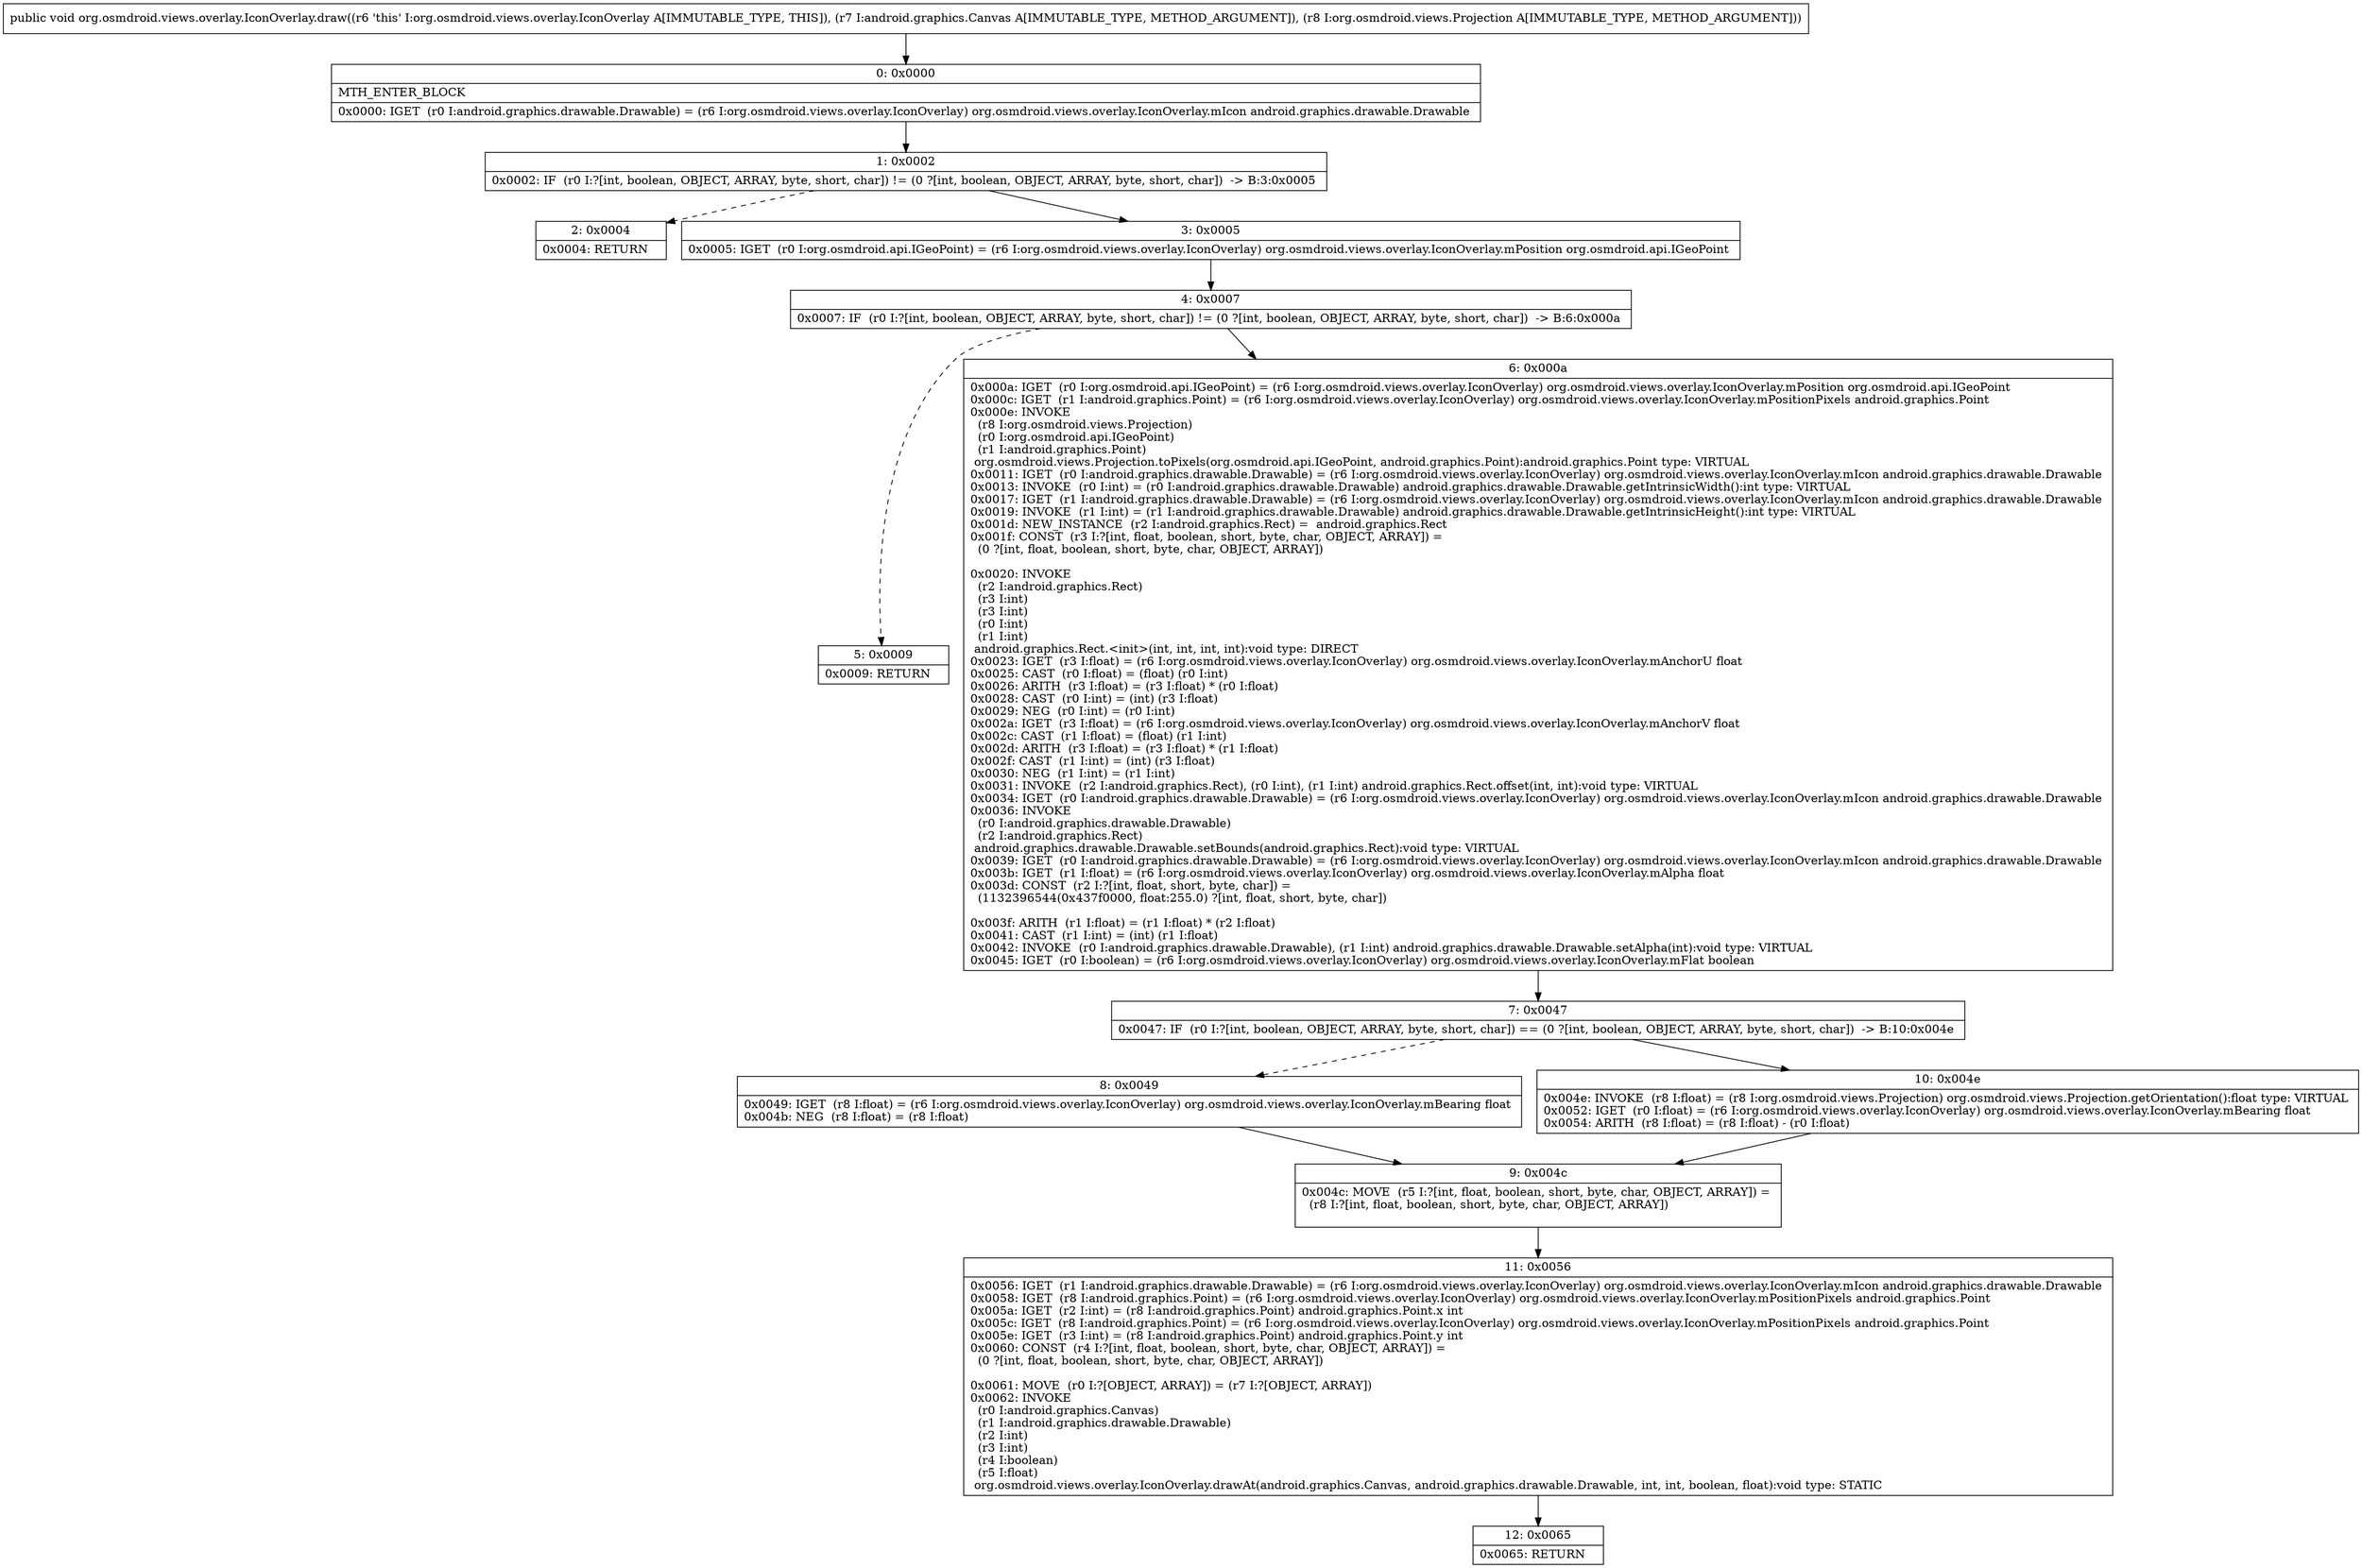digraph "CFG fororg.osmdroid.views.overlay.IconOverlay.draw(Landroid\/graphics\/Canvas;Lorg\/osmdroid\/views\/Projection;)V" {
Node_0 [shape=record,label="{0\:\ 0x0000|MTH_ENTER_BLOCK\l|0x0000: IGET  (r0 I:android.graphics.drawable.Drawable) = (r6 I:org.osmdroid.views.overlay.IconOverlay) org.osmdroid.views.overlay.IconOverlay.mIcon android.graphics.drawable.Drawable \l}"];
Node_1 [shape=record,label="{1\:\ 0x0002|0x0002: IF  (r0 I:?[int, boolean, OBJECT, ARRAY, byte, short, char]) != (0 ?[int, boolean, OBJECT, ARRAY, byte, short, char])  \-\> B:3:0x0005 \l}"];
Node_2 [shape=record,label="{2\:\ 0x0004|0x0004: RETURN   \l}"];
Node_3 [shape=record,label="{3\:\ 0x0005|0x0005: IGET  (r0 I:org.osmdroid.api.IGeoPoint) = (r6 I:org.osmdroid.views.overlay.IconOverlay) org.osmdroid.views.overlay.IconOverlay.mPosition org.osmdroid.api.IGeoPoint \l}"];
Node_4 [shape=record,label="{4\:\ 0x0007|0x0007: IF  (r0 I:?[int, boolean, OBJECT, ARRAY, byte, short, char]) != (0 ?[int, boolean, OBJECT, ARRAY, byte, short, char])  \-\> B:6:0x000a \l}"];
Node_5 [shape=record,label="{5\:\ 0x0009|0x0009: RETURN   \l}"];
Node_6 [shape=record,label="{6\:\ 0x000a|0x000a: IGET  (r0 I:org.osmdroid.api.IGeoPoint) = (r6 I:org.osmdroid.views.overlay.IconOverlay) org.osmdroid.views.overlay.IconOverlay.mPosition org.osmdroid.api.IGeoPoint \l0x000c: IGET  (r1 I:android.graphics.Point) = (r6 I:org.osmdroid.views.overlay.IconOverlay) org.osmdroid.views.overlay.IconOverlay.mPositionPixels android.graphics.Point \l0x000e: INVOKE  \l  (r8 I:org.osmdroid.views.Projection)\l  (r0 I:org.osmdroid.api.IGeoPoint)\l  (r1 I:android.graphics.Point)\l org.osmdroid.views.Projection.toPixels(org.osmdroid.api.IGeoPoint, android.graphics.Point):android.graphics.Point type: VIRTUAL \l0x0011: IGET  (r0 I:android.graphics.drawable.Drawable) = (r6 I:org.osmdroid.views.overlay.IconOverlay) org.osmdroid.views.overlay.IconOverlay.mIcon android.graphics.drawable.Drawable \l0x0013: INVOKE  (r0 I:int) = (r0 I:android.graphics.drawable.Drawable) android.graphics.drawable.Drawable.getIntrinsicWidth():int type: VIRTUAL \l0x0017: IGET  (r1 I:android.graphics.drawable.Drawable) = (r6 I:org.osmdroid.views.overlay.IconOverlay) org.osmdroid.views.overlay.IconOverlay.mIcon android.graphics.drawable.Drawable \l0x0019: INVOKE  (r1 I:int) = (r1 I:android.graphics.drawable.Drawable) android.graphics.drawable.Drawable.getIntrinsicHeight():int type: VIRTUAL \l0x001d: NEW_INSTANCE  (r2 I:android.graphics.Rect) =  android.graphics.Rect \l0x001f: CONST  (r3 I:?[int, float, boolean, short, byte, char, OBJECT, ARRAY]) = \l  (0 ?[int, float, boolean, short, byte, char, OBJECT, ARRAY])\l \l0x0020: INVOKE  \l  (r2 I:android.graphics.Rect)\l  (r3 I:int)\l  (r3 I:int)\l  (r0 I:int)\l  (r1 I:int)\l android.graphics.Rect.\<init\>(int, int, int, int):void type: DIRECT \l0x0023: IGET  (r3 I:float) = (r6 I:org.osmdroid.views.overlay.IconOverlay) org.osmdroid.views.overlay.IconOverlay.mAnchorU float \l0x0025: CAST  (r0 I:float) = (float) (r0 I:int) \l0x0026: ARITH  (r3 I:float) = (r3 I:float) * (r0 I:float) \l0x0028: CAST  (r0 I:int) = (int) (r3 I:float) \l0x0029: NEG  (r0 I:int) = (r0 I:int) \l0x002a: IGET  (r3 I:float) = (r6 I:org.osmdroid.views.overlay.IconOverlay) org.osmdroid.views.overlay.IconOverlay.mAnchorV float \l0x002c: CAST  (r1 I:float) = (float) (r1 I:int) \l0x002d: ARITH  (r3 I:float) = (r3 I:float) * (r1 I:float) \l0x002f: CAST  (r1 I:int) = (int) (r3 I:float) \l0x0030: NEG  (r1 I:int) = (r1 I:int) \l0x0031: INVOKE  (r2 I:android.graphics.Rect), (r0 I:int), (r1 I:int) android.graphics.Rect.offset(int, int):void type: VIRTUAL \l0x0034: IGET  (r0 I:android.graphics.drawable.Drawable) = (r6 I:org.osmdroid.views.overlay.IconOverlay) org.osmdroid.views.overlay.IconOverlay.mIcon android.graphics.drawable.Drawable \l0x0036: INVOKE  \l  (r0 I:android.graphics.drawable.Drawable)\l  (r2 I:android.graphics.Rect)\l android.graphics.drawable.Drawable.setBounds(android.graphics.Rect):void type: VIRTUAL \l0x0039: IGET  (r0 I:android.graphics.drawable.Drawable) = (r6 I:org.osmdroid.views.overlay.IconOverlay) org.osmdroid.views.overlay.IconOverlay.mIcon android.graphics.drawable.Drawable \l0x003b: IGET  (r1 I:float) = (r6 I:org.osmdroid.views.overlay.IconOverlay) org.osmdroid.views.overlay.IconOverlay.mAlpha float \l0x003d: CONST  (r2 I:?[int, float, short, byte, char]) = \l  (1132396544(0x437f0000, float:255.0) ?[int, float, short, byte, char])\l \l0x003f: ARITH  (r1 I:float) = (r1 I:float) * (r2 I:float) \l0x0041: CAST  (r1 I:int) = (int) (r1 I:float) \l0x0042: INVOKE  (r0 I:android.graphics.drawable.Drawable), (r1 I:int) android.graphics.drawable.Drawable.setAlpha(int):void type: VIRTUAL \l0x0045: IGET  (r0 I:boolean) = (r6 I:org.osmdroid.views.overlay.IconOverlay) org.osmdroid.views.overlay.IconOverlay.mFlat boolean \l}"];
Node_7 [shape=record,label="{7\:\ 0x0047|0x0047: IF  (r0 I:?[int, boolean, OBJECT, ARRAY, byte, short, char]) == (0 ?[int, boolean, OBJECT, ARRAY, byte, short, char])  \-\> B:10:0x004e \l}"];
Node_8 [shape=record,label="{8\:\ 0x0049|0x0049: IGET  (r8 I:float) = (r6 I:org.osmdroid.views.overlay.IconOverlay) org.osmdroid.views.overlay.IconOverlay.mBearing float \l0x004b: NEG  (r8 I:float) = (r8 I:float) \l}"];
Node_9 [shape=record,label="{9\:\ 0x004c|0x004c: MOVE  (r5 I:?[int, float, boolean, short, byte, char, OBJECT, ARRAY]) = \l  (r8 I:?[int, float, boolean, short, byte, char, OBJECT, ARRAY])\l \l}"];
Node_10 [shape=record,label="{10\:\ 0x004e|0x004e: INVOKE  (r8 I:float) = (r8 I:org.osmdroid.views.Projection) org.osmdroid.views.Projection.getOrientation():float type: VIRTUAL \l0x0052: IGET  (r0 I:float) = (r6 I:org.osmdroid.views.overlay.IconOverlay) org.osmdroid.views.overlay.IconOverlay.mBearing float \l0x0054: ARITH  (r8 I:float) = (r8 I:float) \- (r0 I:float) \l}"];
Node_11 [shape=record,label="{11\:\ 0x0056|0x0056: IGET  (r1 I:android.graphics.drawable.Drawable) = (r6 I:org.osmdroid.views.overlay.IconOverlay) org.osmdroid.views.overlay.IconOverlay.mIcon android.graphics.drawable.Drawable \l0x0058: IGET  (r8 I:android.graphics.Point) = (r6 I:org.osmdroid.views.overlay.IconOverlay) org.osmdroid.views.overlay.IconOverlay.mPositionPixels android.graphics.Point \l0x005a: IGET  (r2 I:int) = (r8 I:android.graphics.Point) android.graphics.Point.x int \l0x005c: IGET  (r8 I:android.graphics.Point) = (r6 I:org.osmdroid.views.overlay.IconOverlay) org.osmdroid.views.overlay.IconOverlay.mPositionPixels android.graphics.Point \l0x005e: IGET  (r3 I:int) = (r8 I:android.graphics.Point) android.graphics.Point.y int \l0x0060: CONST  (r4 I:?[int, float, boolean, short, byte, char, OBJECT, ARRAY]) = \l  (0 ?[int, float, boolean, short, byte, char, OBJECT, ARRAY])\l \l0x0061: MOVE  (r0 I:?[OBJECT, ARRAY]) = (r7 I:?[OBJECT, ARRAY]) \l0x0062: INVOKE  \l  (r0 I:android.graphics.Canvas)\l  (r1 I:android.graphics.drawable.Drawable)\l  (r2 I:int)\l  (r3 I:int)\l  (r4 I:boolean)\l  (r5 I:float)\l org.osmdroid.views.overlay.IconOverlay.drawAt(android.graphics.Canvas, android.graphics.drawable.Drawable, int, int, boolean, float):void type: STATIC \l}"];
Node_12 [shape=record,label="{12\:\ 0x0065|0x0065: RETURN   \l}"];
MethodNode[shape=record,label="{public void org.osmdroid.views.overlay.IconOverlay.draw((r6 'this' I:org.osmdroid.views.overlay.IconOverlay A[IMMUTABLE_TYPE, THIS]), (r7 I:android.graphics.Canvas A[IMMUTABLE_TYPE, METHOD_ARGUMENT]), (r8 I:org.osmdroid.views.Projection A[IMMUTABLE_TYPE, METHOD_ARGUMENT])) }"];
MethodNode -> Node_0;
Node_0 -> Node_1;
Node_1 -> Node_2[style=dashed];
Node_1 -> Node_3;
Node_3 -> Node_4;
Node_4 -> Node_5[style=dashed];
Node_4 -> Node_6;
Node_6 -> Node_7;
Node_7 -> Node_8[style=dashed];
Node_7 -> Node_10;
Node_8 -> Node_9;
Node_9 -> Node_11;
Node_10 -> Node_9;
Node_11 -> Node_12;
}

